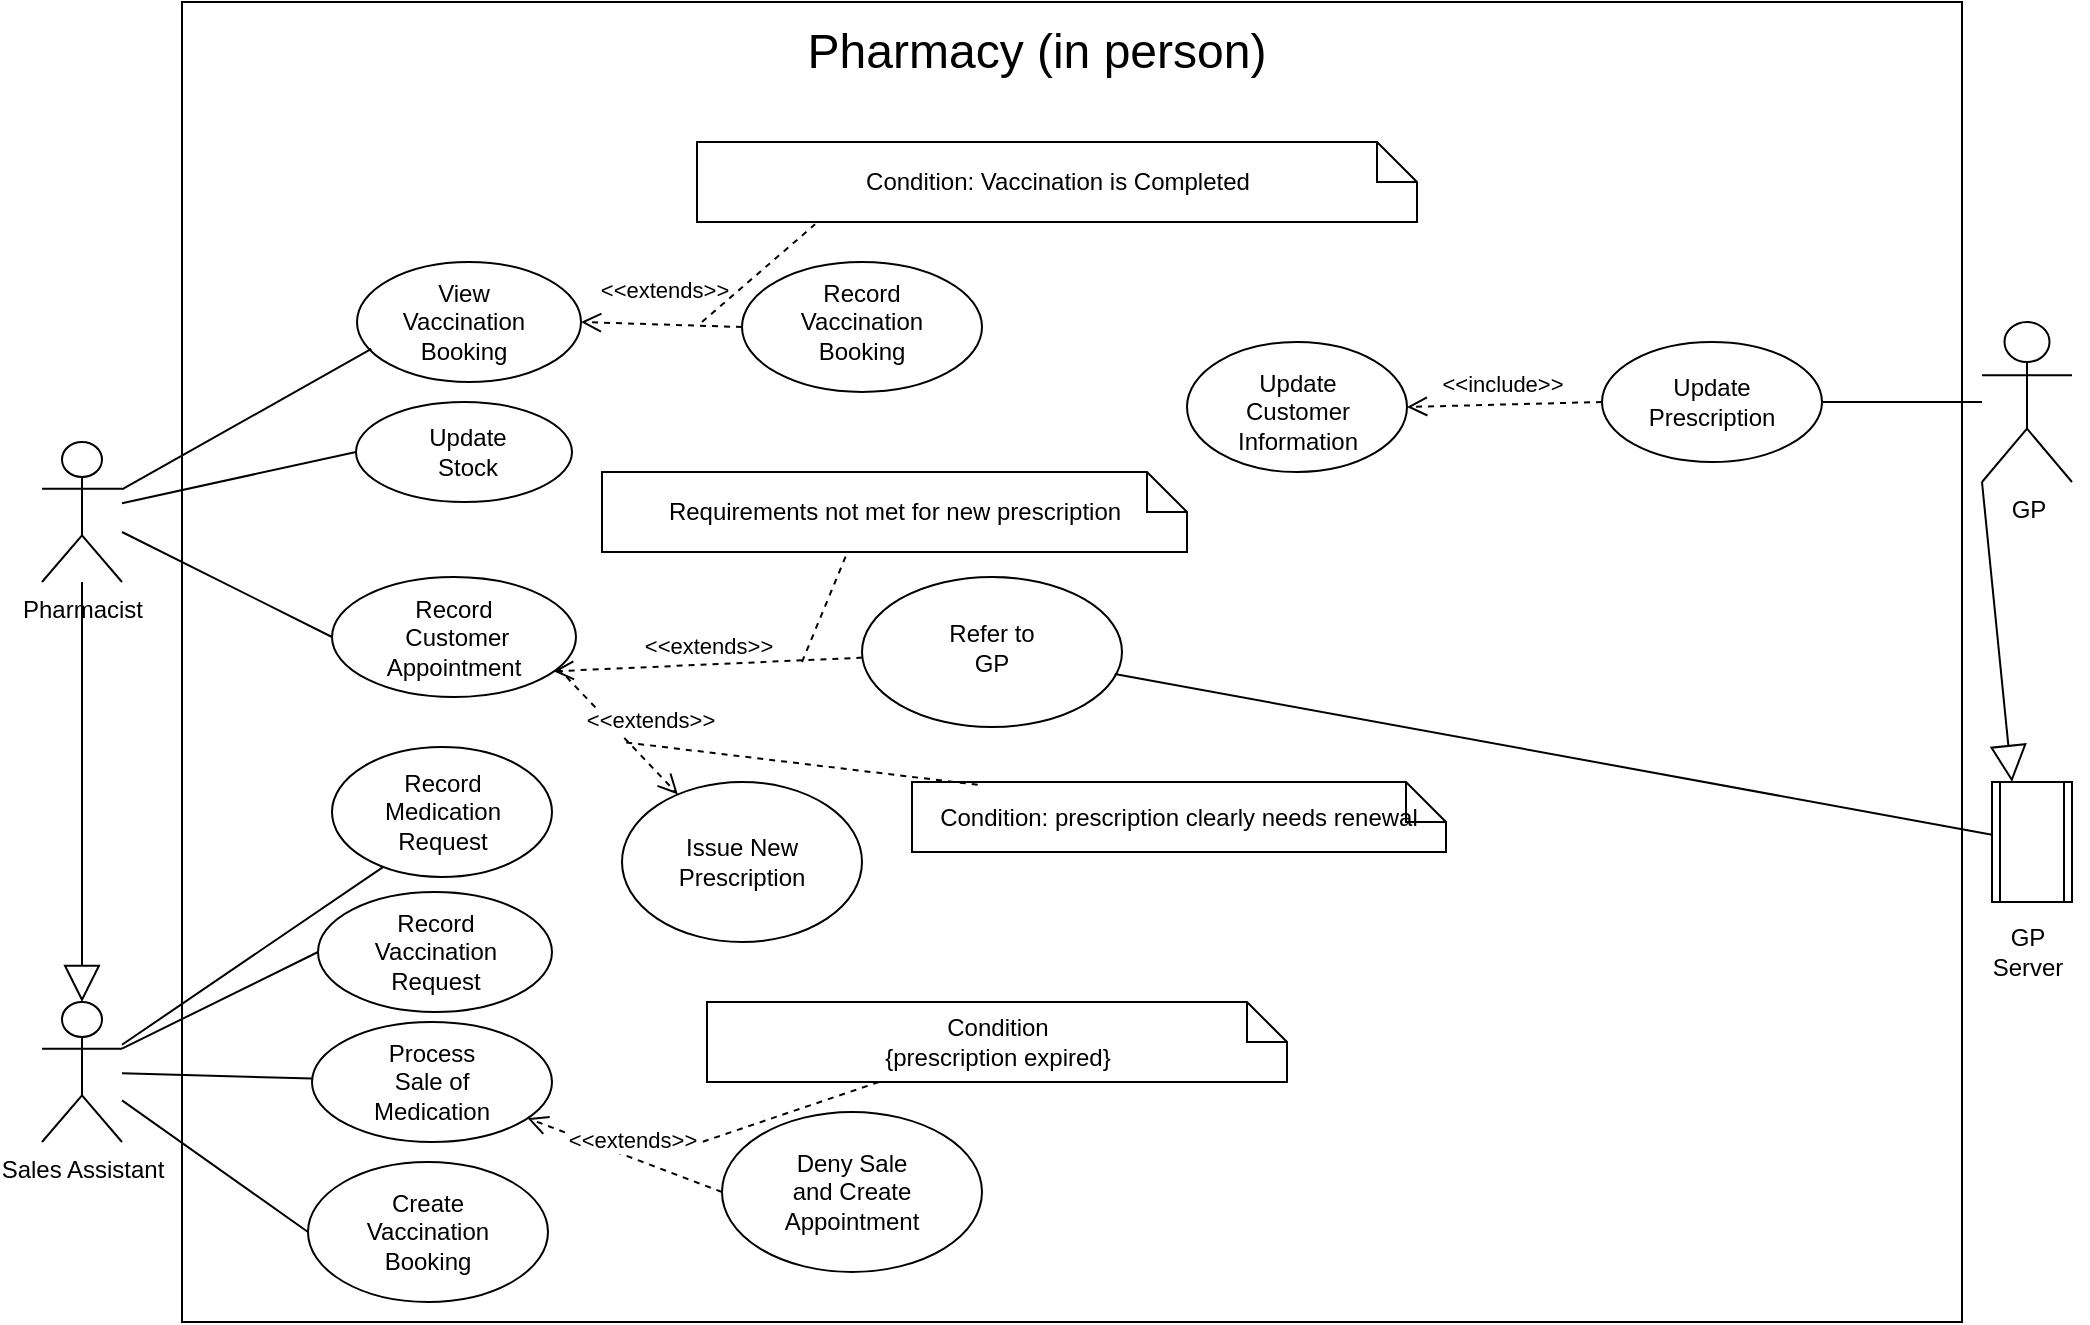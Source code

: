 <mxfile version="20.3.0" type="device"><diagram id="_A5sZpbwORfwPCqdUlix" name="Page-1"><mxGraphModel dx="1038" dy="649" grid="1" gridSize="10" guides="1" tooltips="1" connect="1" arrows="1" fold="1" page="1" pageScale="1" pageWidth="850" pageHeight="1100" math="0" shadow="0"><root><mxCell id="0"/><mxCell id="1" parent="0"/><mxCell id="uoJ1ooIVT5LOrXTWzvCv-1" value="" style="rounded=0;whiteSpace=wrap;html=1;" parent="1" vertex="1"><mxGeometry x="350" y="60" width="890" height="660" as="geometry"/></mxCell><mxCell id="uoJ1ooIVT5LOrXTWzvCv-2" value="&lt;font style=&quot;font-size: 24px;&quot;&gt;Pharmacy (in person)&lt;/font&gt;" style="text;html=1;strokeColor=none;fillColor=none;align=center;verticalAlign=middle;whiteSpace=wrap;rounded=0;" parent="1" vertex="1"><mxGeometry x="630" y="70" width="295" height="30" as="geometry"/></mxCell><mxCell id="XHRh4OsV8PyHtnebLYD3-2" value="" style="ellipse;whiteSpace=wrap;html=1;" parent="1" vertex="1"><mxGeometry x="425" y="432.5" width="110" height="65" as="geometry"/></mxCell><mxCell id="XHRh4OsV8PyHtnebLYD3-3" value="Record Medication Request" style="text;html=1;strokeColor=none;fillColor=none;align=center;verticalAlign=middle;whiteSpace=wrap;rounded=0;" parent="1" vertex="1"><mxGeometry x="437.5" y="437.5" width="85" height="55" as="geometry"/></mxCell><mxCell id="XHRh4OsV8PyHtnebLYD3-13" value="Pharmacist" style="shape=umlActor;verticalLabelPosition=bottom;verticalAlign=top;html=1;outlineConnect=0;" parent="1" vertex="1"><mxGeometry x="280" y="280" width="40" height="70" as="geometry"/></mxCell><mxCell id="XHRh4OsV8PyHtnebLYD3-14" value="Sales Assistant&lt;br&gt;" style="shape=umlActor;verticalLabelPosition=bottom;verticalAlign=top;html=1;outlineConnect=0;" parent="1" vertex="1"><mxGeometry x="280" y="560" width="40" height="70" as="geometry"/></mxCell><mxCell id="XHRh4OsV8PyHtnebLYD3-23" value="" style="endArrow=none;html=1;rounded=0;entryX=0.235;entryY=0.92;entryDx=0;entryDy=0;entryPerimeter=0;" parent="1" source="XHRh4OsV8PyHtnebLYD3-14" target="XHRh4OsV8PyHtnebLYD3-2" edge="1"><mxGeometry width="50" height="50" relative="1" as="geometry"><mxPoint x="380" y="570" as="sourcePoint"/><mxPoint x="430" y="520" as="targetPoint"/></mxGeometry></mxCell><mxCell id="XHRh4OsV8PyHtnebLYD3-24" value="" style="ellipse;whiteSpace=wrap;html=1;" parent="1" vertex="1"><mxGeometry x="415" y="570" width="120" height="60" as="geometry"/></mxCell><mxCell id="XHRh4OsV8PyHtnebLYD3-25" value="Process Sale of Medication" style="text;html=1;strokeColor=none;fillColor=none;align=center;verticalAlign=middle;whiteSpace=wrap;rounded=0;" parent="1" vertex="1"><mxGeometry x="445" y="585" width="60" height="30" as="geometry"/></mxCell><mxCell id="XHRh4OsV8PyHtnebLYD3-26" value="" style="ellipse;whiteSpace=wrap;html=1;" parent="1" vertex="1"><mxGeometry x="413" y="640" width="120" height="70" as="geometry"/></mxCell><mxCell id="XHRh4OsV8PyHtnebLYD3-27" value="Create Vaccination Booking" style="text;html=1;strokeColor=none;fillColor=none;align=center;verticalAlign=middle;whiteSpace=wrap;rounded=0;" parent="1" vertex="1"><mxGeometry x="443" y="660" width="60" height="30" as="geometry"/></mxCell><mxCell id="XHRh4OsV8PyHtnebLYD3-28" value="" style="ellipse;whiteSpace=wrap;html=1;" parent="1" vertex="1"><mxGeometry x="620" y="615" width="130" height="80" as="geometry"/></mxCell><mxCell id="XHRh4OsV8PyHtnebLYD3-29" value="Deny Sale&lt;br&gt;and Create&lt;br&gt;Appointment" style="text;html=1;strokeColor=none;fillColor=none;align=center;verticalAlign=middle;whiteSpace=wrap;rounded=0;" parent="1" vertex="1"><mxGeometry x="655" y="640" width="60" height="30" as="geometry"/></mxCell><mxCell id="XHRh4OsV8PyHtnebLYD3-30" value="" style="endArrow=none;html=1;rounded=0;" parent="1" source="XHRh4OsV8PyHtnebLYD3-14" target="XHRh4OsV8PyHtnebLYD3-24" edge="1"><mxGeometry width="50" height="50" relative="1" as="geometry"><mxPoint x="320" y="610" as="sourcePoint"/><mxPoint x="370" y="560" as="targetPoint"/></mxGeometry></mxCell><mxCell id="XHRh4OsV8PyHtnebLYD3-31" value="" style="endArrow=none;html=1;rounded=0;entryX=0;entryY=0.5;entryDx=0;entryDy=0;" parent="1" source="XHRh4OsV8PyHtnebLYD3-14" target="XHRh4OsV8PyHtnebLYD3-26" edge="1"><mxGeometry width="50" height="50" relative="1" as="geometry"><mxPoint x="330" y="660" as="sourcePoint"/><mxPoint x="380" y="610" as="targetPoint"/></mxGeometry></mxCell><mxCell id="XHRh4OsV8PyHtnebLYD3-32" value="&amp;lt;&amp;lt;extends&amp;gt;&amp;gt;" style="html=1;verticalAlign=bottom;endArrow=open;dashed=1;endSize=8;rounded=0;exitX=0;exitY=0.5;exitDx=0;exitDy=0;" parent="1" source="XHRh4OsV8PyHtnebLYD3-28" target="XHRh4OsV8PyHtnebLYD3-24" edge="1"><mxGeometry x="-0.077" relative="1" as="geometry"><mxPoint x="700" y="520" as="sourcePoint"/><mxPoint x="610" y="530" as="targetPoint"/><mxPoint as="offset"/></mxGeometry></mxCell><mxCell id="XHRh4OsV8PyHtnebLYD3-33" value="Condition&lt;br&gt;{prescription expired}" style="shape=note;size=20;whiteSpace=wrap;html=1;" parent="1" vertex="1"><mxGeometry x="612.5" y="560" width="290" height="40" as="geometry"/></mxCell><mxCell id="XHRh4OsV8PyHtnebLYD3-34" value="" style="endArrow=none;dashed=1;html=1;rounded=0;" parent="1" source="XHRh4OsV8PyHtnebLYD3-33" edge="1"><mxGeometry width="50" height="50" relative="1" as="geometry"><mxPoint x="785" y="470" as="sourcePoint"/><mxPoint x="610" y="630" as="targetPoint"/></mxGeometry></mxCell><mxCell id="XHRh4OsV8PyHtnebLYD3-35" value="" style="ellipse;whiteSpace=wrap;html=1;" parent="1" vertex="1"><mxGeometry x="425" y="347.5" width="122" height="60" as="geometry"/></mxCell><mxCell id="XHRh4OsV8PyHtnebLYD3-36" value="Record&lt;br&gt;&amp;nbsp;Customer Appointment" style="text;html=1;strokeColor=none;fillColor=none;align=center;verticalAlign=middle;whiteSpace=wrap;rounded=0;" parent="1" vertex="1"><mxGeometry x="456" y="362.5" width="60" height="30" as="geometry"/></mxCell><mxCell id="XHRh4OsV8PyHtnebLYD3-37" value="" style="ellipse;whiteSpace=wrap;html=1;" parent="1" vertex="1"><mxGeometry x="570" y="450" width="120" height="80" as="geometry"/></mxCell><mxCell id="XHRh4OsV8PyHtnebLYD3-39" value="Issue New Prescription" style="text;html=1;strokeColor=none;fillColor=none;align=center;verticalAlign=middle;whiteSpace=wrap;rounded=0;" parent="1" vertex="1"><mxGeometry x="600" y="475" width="60" height="30" as="geometry"/></mxCell><mxCell id="XHRh4OsV8PyHtnebLYD3-41" value="&amp;lt;&amp;lt;extends&amp;gt;&amp;gt;" style="html=1;verticalAlign=bottom;endArrow=open;dashed=1;endSize=8;rounded=0;exitX=0.927;exitY=0.76;exitDx=0;exitDy=0;exitPerimeter=0;" parent="1" source="XHRh4OsV8PyHtnebLYD3-35" target="XHRh4OsV8PyHtnebLYD3-37" edge="1"><mxGeometry x="0.311" y="9" relative="1" as="geometry"><mxPoint x="547.5" y="299.5" as="sourcePoint"/><mxPoint x="467.5" y="299.5" as="targetPoint"/><mxPoint as="offset"/></mxGeometry></mxCell><mxCell id="XHRh4OsV8PyHtnebLYD3-42" value="" style="endArrow=none;html=1;rounded=0;entryX=0;entryY=0.5;entryDx=0;entryDy=0;" parent="1" source="XHRh4OsV8PyHtnebLYD3-13" target="XHRh4OsV8PyHtnebLYD3-35" edge="1"><mxGeometry width="50" height="50" relative="1" as="geometry"><mxPoint x="330" y="220" as="sourcePoint"/><mxPoint x="380" y="170" as="targetPoint"/></mxGeometry></mxCell><mxCell id="XHRh4OsV8PyHtnebLYD3-44" value="" style="ellipse;whiteSpace=wrap;html=1;" parent="1" vertex="1"><mxGeometry x="437" y="260" width="108" height="50" as="geometry"/></mxCell><mxCell id="XHRh4OsV8PyHtnebLYD3-45" value="" style="endArrow=none;html=1;rounded=0;entryX=0;entryY=0.5;entryDx=0;entryDy=0;" parent="1" source="XHRh4OsV8PyHtnebLYD3-13" target="XHRh4OsV8PyHtnebLYD3-44" edge="1"><mxGeometry width="50" height="50" relative="1" as="geometry"><mxPoint x="340" y="200" as="sourcePoint"/><mxPoint x="390" y="150" as="targetPoint"/></mxGeometry></mxCell><mxCell id="XHRh4OsV8PyHtnebLYD3-46" value="Update Stock" style="text;html=1;strokeColor=none;fillColor=none;align=center;verticalAlign=middle;whiteSpace=wrap;rounded=0;" parent="1" vertex="1"><mxGeometry x="462.5" y="270" width="60" height="30" as="geometry"/></mxCell><mxCell id="l9rWSy5a91SztkpD4lXy-1" value="" style="ellipse;whiteSpace=wrap;html=1;" parent="1" vertex="1"><mxGeometry x="437.5" y="190" width="112" height="60" as="geometry"/></mxCell><mxCell id="l9rWSy5a91SztkpD4lXy-2" value="" style="endArrow=none;html=1;rounded=0;entryX=0.064;entryY=0.724;entryDx=0;entryDy=0;entryPerimeter=0;" parent="1" target="l9rWSy5a91SztkpD4lXy-1" edge="1" source="XHRh4OsV8PyHtnebLYD3-13"><mxGeometry width="50" height="50" relative="1" as="geometry"><mxPoint x="230" y="150" as="sourcePoint"/><mxPoint x="410" y="90" as="targetPoint"/></mxGeometry></mxCell><mxCell id="l9rWSy5a91SztkpD4lXy-3" value="View&lt;br&gt;Vaccination Booking" style="text;html=1;strokeColor=none;fillColor=none;align=center;verticalAlign=middle;whiteSpace=wrap;rounded=0;" parent="1" vertex="1"><mxGeometry x="461" y="205" width="60" height="30" as="geometry"/></mxCell><mxCell id="l9rWSy5a91SztkpD4lXy-5" value="" style="ellipse;whiteSpace=wrap;html=1;" parent="1" vertex="1"><mxGeometry x="630" y="190" width="120" height="65" as="geometry"/></mxCell><mxCell id="l9rWSy5a91SztkpD4lXy-6" value="Record Vaccination Booking" style="text;html=1;strokeColor=none;fillColor=none;align=center;verticalAlign=middle;whiteSpace=wrap;rounded=0;" parent="1" vertex="1"><mxGeometry x="660" y="210" width="60" height="20" as="geometry"/></mxCell><mxCell id="l9rWSy5a91SztkpD4lXy-7" value="&amp;lt;&amp;lt;extends&amp;gt;&amp;gt;" style="html=1;verticalAlign=bottom;endArrow=open;dashed=1;endSize=8;rounded=0;entryX=1;entryY=0.5;entryDx=0;entryDy=0;exitX=0;exitY=0.5;exitDx=0;exitDy=0;" parent="1" source="l9rWSy5a91SztkpD4lXy-5" target="l9rWSy5a91SztkpD4lXy-1" edge="1"><mxGeometry x="-0.032" y="-8" relative="1" as="geometry"><mxPoint x="690" y="40" as="sourcePoint"/><mxPoint x="610" y="40" as="targetPoint"/><mxPoint as="offset"/></mxGeometry></mxCell><mxCell id="l9rWSy5a91SztkpD4lXy-9" value="" style="ellipse;whiteSpace=wrap;html=1;" parent="1" vertex="1"><mxGeometry x="690" y="347.5" width="130" height="75" as="geometry"/></mxCell><mxCell id="l9rWSy5a91SztkpD4lXy-10" value="Refer to GP" style="text;html=1;strokeColor=none;fillColor=none;align=center;verticalAlign=middle;whiteSpace=wrap;rounded=0;" parent="1" vertex="1"><mxGeometry x="725" y="367.5" width="60" height="30" as="geometry"/></mxCell><mxCell id="l9rWSy5a91SztkpD4lXy-11" value="&amp;lt;&amp;lt;extends&amp;gt;&amp;gt;" style="html=1;verticalAlign=bottom;endArrow=open;dashed=1;endSize=8;rounded=0;entryX=0.908;entryY=0.786;entryDx=0;entryDy=0;entryPerimeter=0;" parent="1" source="l9rWSy5a91SztkpD4lXy-9" target="XHRh4OsV8PyHtnebLYD3-35" edge="1"><mxGeometry relative="1" as="geometry"><mxPoint x="640" y="250" as="sourcePoint"/><mxPoint x="560" y="250" as="targetPoint"/></mxGeometry></mxCell><mxCell id="l9rWSy5a91SztkpD4lXy-12" value="GP" style="shape=umlActor;verticalLabelPosition=bottom;verticalAlign=top;html=1;outlineConnect=0;" parent="1" vertex="1"><mxGeometry x="1250" y="220" width="45" height="80" as="geometry"/></mxCell><mxCell id="l9rWSy5a91SztkpD4lXy-14" value="" style="ellipse;whiteSpace=wrap;html=1;" parent="1" vertex="1"><mxGeometry x="1060" y="230" width="110" height="60" as="geometry"/></mxCell><mxCell id="l9rWSy5a91SztkpD4lXy-15" value="" style="endArrow=none;html=1;rounded=0;" parent="1" source="l9rWSy5a91SztkpD4lXy-14" target="l9rWSy5a91SztkpD4lXy-12" edge="1"><mxGeometry width="50" height="50" relative="1" as="geometry"><mxPoint x="1070" y="360" as="sourcePoint"/><mxPoint x="1120" y="310" as="targetPoint"/></mxGeometry></mxCell><mxCell id="l9rWSy5a91SztkpD4lXy-16" value="Update Prescription" style="text;html=1;strokeColor=none;fillColor=none;align=center;verticalAlign=middle;whiteSpace=wrap;rounded=0;" parent="1" vertex="1"><mxGeometry x="1085" y="245" width="60" height="30" as="geometry"/></mxCell><mxCell id="l9rWSy5a91SztkpD4lXy-18" value="" style="ellipse;whiteSpace=wrap;html=1;" parent="1" vertex="1"><mxGeometry x="418" y="505" width="117" height="60" as="geometry"/></mxCell><mxCell id="l9rWSy5a91SztkpD4lXy-19" value="" style="endArrow=none;html=1;rounded=0;entryX=0;entryY=0.5;entryDx=0;entryDy=0;exitX=1;exitY=0.333;exitDx=0;exitDy=0;exitPerimeter=0;" parent="1" target="l9rWSy5a91SztkpD4lXy-18" edge="1" source="XHRh4OsV8PyHtnebLYD3-14"><mxGeometry width="50" height="50" relative="1" as="geometry"><mxPoint x="260" y="600" as="sourcePoint"/><mxPoint x="370" y="570" as="targetPoint"/></mxGeometry></mxCell><mxCell id="l9rWSy5a91SztkpD4lXy-20" value="Record Vaccination Request" style="text;html=1;strokeColor=none;fillColor=none;align=center;verticalAlign=middle;whiteSpace=wrap;rounded=0;" parent="1" vertex="1"><mxGeometry x="446.5" y="520" width="60" height="30" as="geometry"/></mxCell><mxCell id="nRARCQjBC92fU6vKft9--1" value="" style="endArrow=block;endSize=16;endFill=0;html=1;rounded=0;" parent="1" source="XHRh4OsV8PyHtnebLYD3-13" target="XHRh4OsV8PyHtnebLYD3-14" edge="1"><mxGeometry width="160" relative="1" as="geometry"><mxPoint x="90" y="270" as="sourcePoint"/><mxPoint x="250" y="270" as="targetPoint"/></mxGeometry></mxCell><mxCell id="nRARCQjBC92fU6vKft9--2" value="Condition: Vaccination is Completed" style="shape=note;size=20;whiteSpace=wrap;html=1;" parent="1" vertex="1"><mxGeometry x="607.5" y="130" width="360" height="40" as="geometry"/></mxCell><mxCell id="nRARCQjBC92fU6vKft9--3" value="" style="endArrow=none;dashed=1;html=1;rounded=0;entryX=0.164;entryY=1.029;entryDx=0;entryDy=0;entryPerimeter=0;" parent="1" target="nRARCQjBC92fU6vKft9--2" edge="1"><mxGeometry width="50" height="50" relative="1" as="geometry"><mxPoint x="610" y="220" as="sourcePoint"/><mxPoint x="730" y="50" as="targetPoint"/></mxGeometry></mxCell><mxCell id="nRARCQjBC92fU6vKft9--4" value="Requirements not met for new prescription" style="shape=note;size=20;whiteSpace=wrap;html=1;" parent="1" vertex="1"><mxGeometry x="560" y="295" width="292.5" height="40" as="geometry"/></mxCell><mxCell id="nRARCQjBC92fU6vKft9--5" value="" style="endArrow=none;dashed=1;html=1;rounded=0;entryX=0.419;entryY=1.012;entryDx=0;entryDy=0;entryPerimeter=0;" parent="1" edge="1" target="nRARCQjBC92fU6vKft9--4"><mxGeometry width="50" height="50" relative="1" as="geometry"><mxPoint x="660" y="390" as="sourcePoint"/><mxPoint x="730" y="225" as="targetPoint"/></mxGeometry></mxCell><mxCell id="u4H1zI1FFFa-p0lS-guY-2" value="" style="shape=process;whiteSpace=wrap;html=1;backgroundOutline=1;" vertex="1" parent="1"><mxGeometry x="1255" y="450" width="40" height="60" as="geometry"/></mxCell><mxCell id="u4H1zI1FFFa-p0lS-guY-3" value="Condition: prescription clearly needs renewal" style="shape=note;size=20;whiteSpace=wrap;html=1;" vertex="1" parent="1"><mxGeometry x="715" y="450" width="267" height="35" as="geometry"/></mxCell><mxCell id="u4H1zI1FFFa-p0lS-guY-4" value="" style="endArrow=none;dashed=1;html=1;rounded=0;exitX=0.123;exitY=0.04;exitDx=0;exitDy=0;exitPerimeter=0;" edge="1" parent="1" source="u4H1zI1FFFa-p0lS-guY-3"><mxGeometry width="50" height="50" relative="1" as="geometry"><mxPoint x="590" y="440" as="sourcePoint"/><mxPoint x="570" y="430" as="targetPoint"/></mxGeometry></mxCell><mxCell id="u4H1zI1FFFa-p0lS-guY-12" value="GP&lt;br&gt;Server" style="text;html=1;strokeColor=none;fillColor=none;align=center;verticalAlign=middle;whiteSpace=wrap;rounded=0;" vertex="1" parent="1"><mxGeometry x="1243" y="520" width="60" height="30" as="geometry"/></mxCell><mxCell id="u4H1zI1FFFa-p0lS-guY-13" value="" style="endArrow=none;html=1;rounded=0;entryX=0.972;entryY=0.647;entryDx=0;entryDy=0;entryPerimeter=0;" edge="1" parent="1" source="u4H1zI1FFFa-p0lS-guY-2" target="l9rWSy5a91SztkpD4lXy-9"><mxGeometry width="50" height="50" relative="1" as="geometry"><mxPoint x="830" y="420" as="sourcePoint"/><mxPoint x="880" y="370" as="targetPoint"/></mxGeometry></mxCell><mxCell id="u4H1zI1FFFa-p0lS-guY-14" value="" style="endArrow=block;endSize=16;endFill=0;html=1;rounded=0;entryX=0.25;entryY=0;entryDx=0;entryDy=0;exitX=0;exitY=1;exitDx=0;exitDy=0;exitPerimeter=0;" edge="1" parent="1" source="l9rWSy5a91SztkpD4lXy-12" target="u4H1zI1FFFa-p0lS-guY-2"><mxGeometry width="160" relative="1" as="geometry"><mxPoint x="1273" y="330" as="sourcePoint"/><mxPoint x="1210" y="350" as="targetPoint"/></mxGeometry></mxCell><mxCell id="u4H1zI1FFFa-p0lS-guY-15" value="" style="ellipse;whiteSpace=wrap;html=1;" vertex="1" parent="1"><mxGeometry x="852.5" y="230" width="110" height="65" as="geometry"/></mxCell><mxCell id="u4H1zI1FFFa-p0lS-guY-16" value="Update Customer Information" style="text;html=1;strokeColor=none;fillColor=none;align=center;verticalAlign=middle;whiteSpace=wrap;rounded=0;" vertex="1" parent="1"><mxGeometry x="877.5" y="250" width="60" height="30" as="geometry"/></mxCell><mxCell id="u4H1zI1FFFa-p0lS-guY-18" value="&amp;lt;&amp;lt;include&amp;gt;&amp;gt;" style="html=1;verticalAlign=bottom;endArrow=open;dashed=1;endSize=8;rounded=0;entryX=1;entryY=0.5;entryDx=0;entryDy=0;" edge="1" parent="1" target="u4H1zI1FFFa-p0lS-guY-15"><mxGeometry x="0.025" y="-1" relative="1" as="geometry"><mxPoint x="1060" y="260" as="sourcePoint"/><mxPoint x="980" y="260" as="targetPoint"/><mxPoint as="offset"/></mxGeometry></mxCell></root></mxGraphModel></diagram></mxfile>